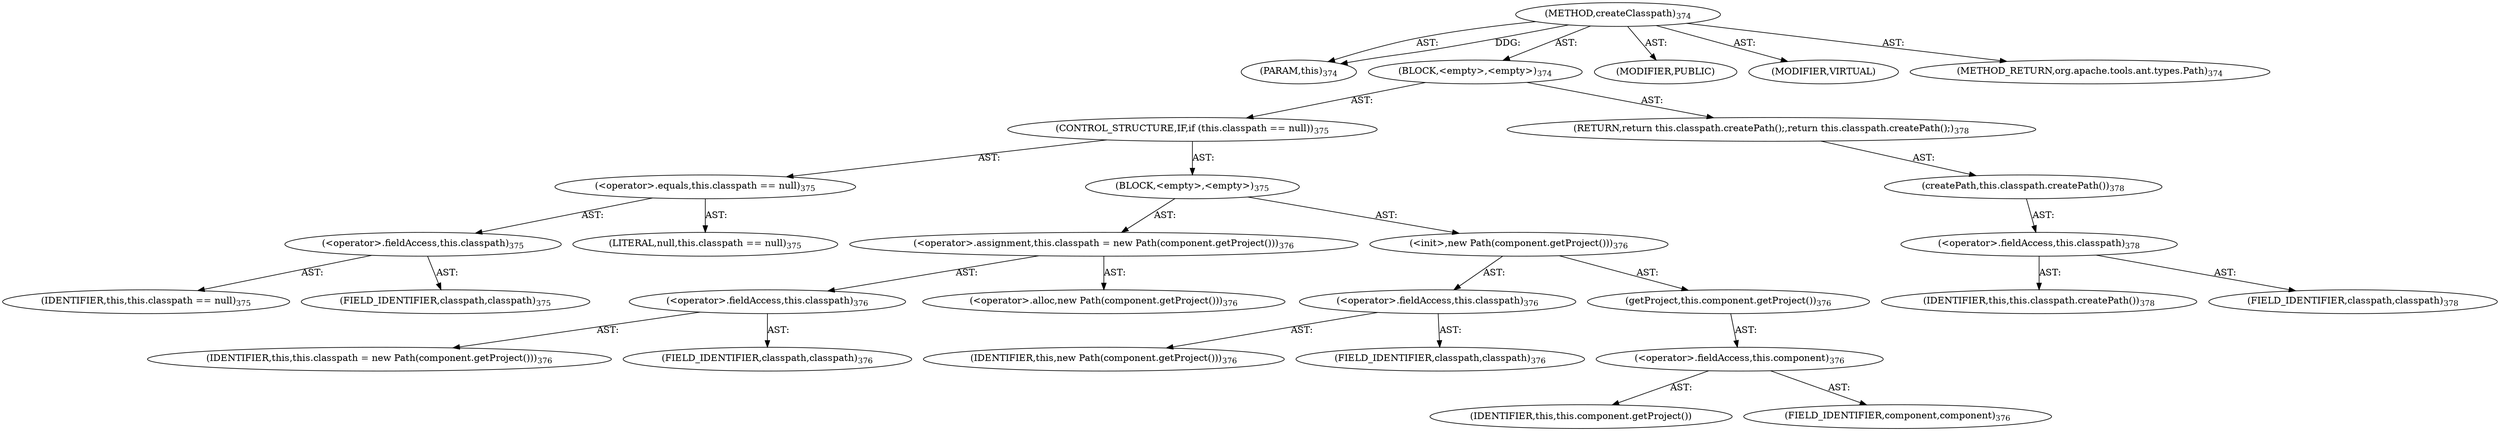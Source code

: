 digraph "createClasspath" {  
"111669149707" [label = <(METHOD,createClasspath)<SUB>374</SUB>> ]
"115964116993" [label = <(PARAM,this)<SUB>374</SUB>> ]
"25769803805" [label = <(BLOCK,&lt;empty&gt;,&lt;empty&gt;)<SUB>374</SUB>> ]
"47244640268" [label = <(CONTROL_STRUCTURE,IF,if (this.classpath == null))<SUB>375</SUB>> ]
"30064771163" [label = <(&lt;operator&gt;.equals,this.classpath == null)<SUB>375</SUB>> ]
"30064771164" [label = <(&lt;operator&gt;.fieldAccess,this.classpath)<SUB>375</SUB>> ]
"68719476739" [label = <(IDENTIFIER,this,this.classpath == null)<SUB>375</SUB>> ]
"55834574856" [label = <(FIELD_IDENTIFIER,classpath,classpath)<SUB>375</SUB>> ]
"90194313240" [label = <(LITERAL,null,this.classpath == null)<SUB>375</SUB>> ]
"25769803806" [label = <(BLOCK,&lt;empty&gt;,&lt;empty&gt;)<SUB>375</SUB>> ]
"30064771165" [label = <(&lt;operator&gt;.assignment,this.classpath = new Path(component.getProject()))<SUB>376</SUB>> ]
"30064771166" [label = <(&lt;operator&gt;.fieldAccess,this.classpath)<SUB>376</SUB>> ]
"68719476740" [label = <(IDENTIFIER,this,this.classpath = new Path(component.getProject()))<SUB>376</SUB>> ]
"55834574857" [label = <(FIELD_IDENTIFIER,classpath,classpath)<SUB>376</SUB>> ]
"30064771167" [label = <(&lt;operator&gt;.alloc,new Path(component.getProject()))<SUB>376</SUB>> ]
"30064771168" [label = <(&lt;init&gt;,new Path(component.getProject()))<SUB>376</SUB>> ]
"30064771169" [label = <(&lt;operator&gt;.fieldAccess,this.classpath)<SUB>376</SUB>> ]
"68719476857" [label = <(IDENTIFIER,this,new Path(component.getProject()))<SUB>376</SUB>> ]
"55834574858" [label = <(FIELD_IDENTIFIER,classpath,classpath)<SUB>376</SUB>> ]
"30064771170" [label = <(getProject,this.component.getProject())<SUB>376</SUB>> ]
"30064771171" [label = <(&lt;operator&gt;.fieldAccess,this.component)<SUB>376</SUB>> ]
"68719476858" [label = <(IDENTIFIER,this,this.component.getProject())> ]
"55834574859" [label = <(FIELD_IDENTIFIER,component,component)<SUB>376</SUB>> ]
"146028888073" [label = <(RETURN,return this.classpath.createPath();,return this.classpath.createPath();)<SUB>378</SUB>> ]
"30064771172" [label = <(createPath,this.classpath.createPath())<SUB>378</SUB>> ]
"30064771173" [label = <(&lt;operator&gt;.fieldAccess,this.classpath)<SUB>378</SUB>> ]
"68719476741" [label = <(IDENTIFIER,this,this.classpath.createPath())<SUB>378</SUB>> ]
"55834574860" [label = <(FIELD_IDENTIFIER,classpath,classpath)<SUB>378</SUB>> ]
"133143986207" [label = <(MODIFIER,PUBLIC)> ]
"133143986208" [label = <(MODIFIER,VIRTUAL)> ]
"128849018891" [label = <(METHOD_RETURN,org.apache.tools.ant.types.Path)<SUB>374</SUB>> ]
  "111669149707" -> "115964116993"  [ label = "AST: "] 
  "111669149707" -> "25769803805"  [ label = "AST: "] 
  "111669149707" -> "133143986207"  [ label = "AST: "] 
  "111669149707" -> "133143986208"  [ label = "AST: "] 
  "111669149707" -> "128849018891"  [ label = "AST: "] 
  "25769803805" -> "47244640268"  [ label = "AST: "] 
  "25769803805" -> "146028888073"  [ label = "AST: "] 
  "47244640268" -> "30064771163"  [ label = "AST: "] 
  "47244640268" -> "25769803806"  [ label = "AST: "] 
  "30064771163" -> "30064771164"  [ label = "AST: "] 
  "30064771163" -> "90194313240"  [ label = "AST: "] 
  "30064771164" -> "68719476739"  [ label = "AST: "] 
  "30064771164" -> "55834574856"  [ label = "AST: "] 
  "25769803806" -> "30064771165"  [ label = "AST: "] 
  "25769803806" -> "30064771168"  [ label = "AST: "] 
  "30064771165" -> "30064771166"  [ label = "AST: "] 
  "30064771165" -> "30064771167"  [ label = "AST: "] 
  "30064771166" -> "68719476740"  [ label = "AST: "] 
  "30064771166" -> "55834574857"  [ label = "AST: "] 
  "30064771168" -> "30064771169"  [ label = "AST: "] 
  "30064771168" -> "30064771170"  [ label = "AST: "] 
  "30064771169" -> "68719476857"  [ label = "AST: "] 
  "30064771169" -> "55834574858"  [ label = "AST: "] 
  "30064771170" -> "30064771171"  [ label = "AST: "] 
  "30064771171" -> "68719476858"  [ label = "AST: "] 
  "30064771171" -> "55834574859"  [ label = "AST: "] 
  "146028888073" -> "30064771172"  [ label = "AST: "] 
  "30064771172" -> "30064771173"  [ label = "AST: "] 
  "30064771173" -> "68719476741"  [ label = "AST: "] 
  "30064771173" -> "55834574860"  [ label = "AST: "] 
  "111669149707" -> "115964116993"  [ label = "DDG: "] 
}
